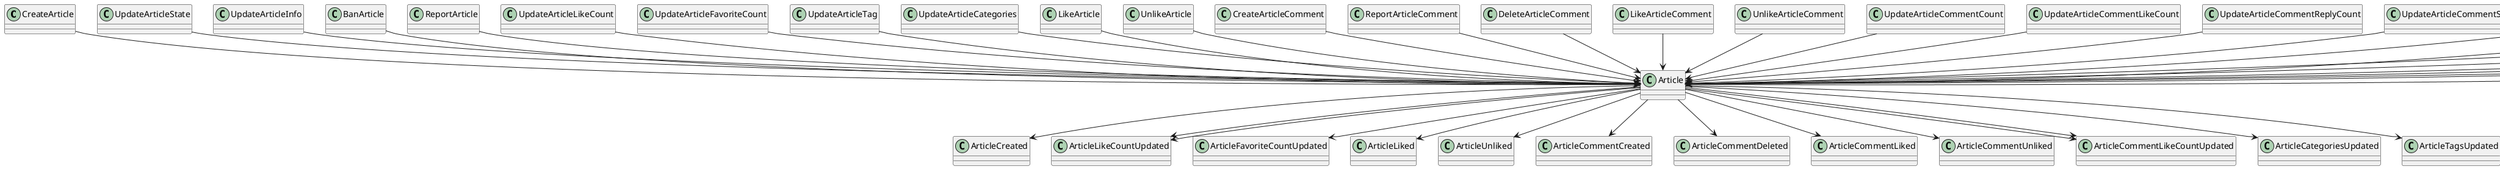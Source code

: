 @startuml

CreateArticle                   -down-> Article
UpdateArticleState              -down-> Article
UpdateArticleInfo               -down-> Article
BanArticle                      -down-> Article
ReportArticle                   -down-> Article
UpdateArticleLikeCount          -down-> Article
UpdateArticleFavoriteCount      -down-> Article
UpdateArticleTag                -down-> Article
UpdateArticleCategories         -down-> Article
LikeArticle                     -down-> Article
UnlikeArticle                   -down-> Article
CreateArticleComment            -down-> Article
ReportArticleComment            -down-> Article
DeleteArticleComment            -down-> Article
LikeArticleComment              -down-> Article
UnlikeArticleComment            -down-> Article
UpdateArticleCommentCount       -down-> Article
UpdateArticleCommentLikeCount   -down-> Article
UpdateArticleCommentReplyCount  -down-> Article
UpdateArticleCommentSticky      -down-> Article
UpdateArticleCommentVisibility  -down-> Article
UpdateArticleCommentInfo        -down-> Article
UpdateArticleCategoryInfo       -down-> Article
UpdateArticleAuthorInfo         -down-> Article
UpdateArticleTagInfo            -down-> Article
UpdateArticleVisibility         -down-> Article
UpdateArticleSticky             -down-> Article
UpdateArticleCommentFlag        -down-> Article
UpdateArticlePrice              -down-> Article

Article-down->ArticleCreated
Article-down->ArticleLikeCountUpdated
Article-down->ArticleFavoriteCountUpdated
Article-down->ArticleLiked
Article-down->ArticleUnliked
Article-down->ArticleCommentCreated
Article-down->ArticleCommentDeleted
Article-down->ArticleCommentLiked
Article-down->ArticleCommentUnliked
Article-down->ArticleCommentLikeCountUpdated
Article-down->ArticleCategoriesUpdated
Article-down->ArticleTagsUpdated
Article-down->ArticleLikeCountUpdated
Article-down->ArticleCommentLikeCountUpdated
@enduml
